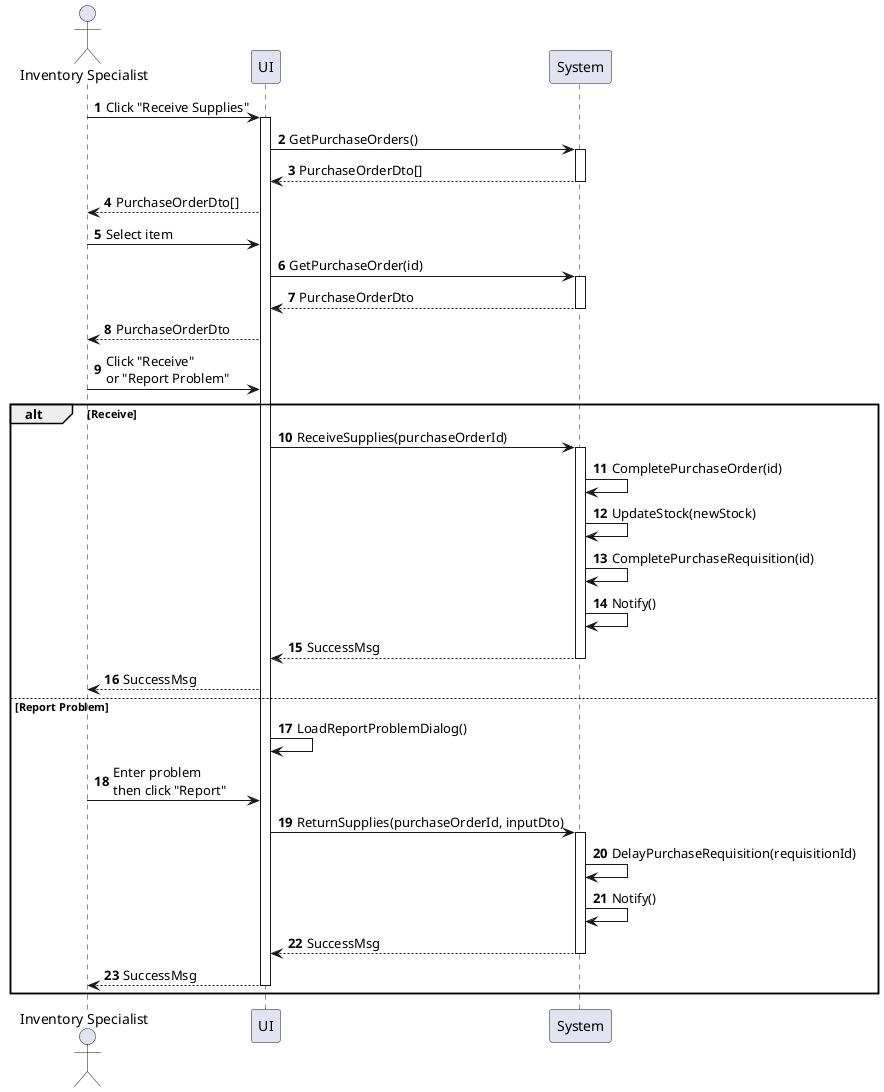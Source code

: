 @startuml inventory-supply-receive
autonumber

actor "Inventory Specialist" as a
participant UI as f
participant System as b

a -> f : Click "Receive Supplies"
activate f
f -> b : GetPurchaseOrders()
activate b
return PurchaseOrderDto[]
f --> a : PurchaseOrderDto[]
a -> f : Select item
f -> b : GetPurchaseOrder(id)
activate b
return PurchaseOrderDto
f --> a : PurchaseOrderDto
a -> f : Click "Receive"\nor "Report Problem"

alt Receive
    f -> b : ReceiveSupplies(purchaseOrderId)
    activate b
    b -> b : CompletePurchaseOrder(id)
    b -> b : UpdateStock(newStock)
    b -> b : CompletePurchaseRequisition(id)
    b -> b : Notify()
    return SuccessMsg
    f --> a : SuccessMsg
else Report Problem
    f -> f : LoadReportProblemDialog()
    a -> f : Enter problem\nthen click "Report"
    f -> b : ReturnSupplies(purchaseOrderId, inputDto)
    activate b
    b -> b : DelayPurchaseRequisition(requisitionId)
    b -> b : Notify()
    return SuccessMsg
    f --> a : SuccessMsg
    deactivate f
end
@enduml